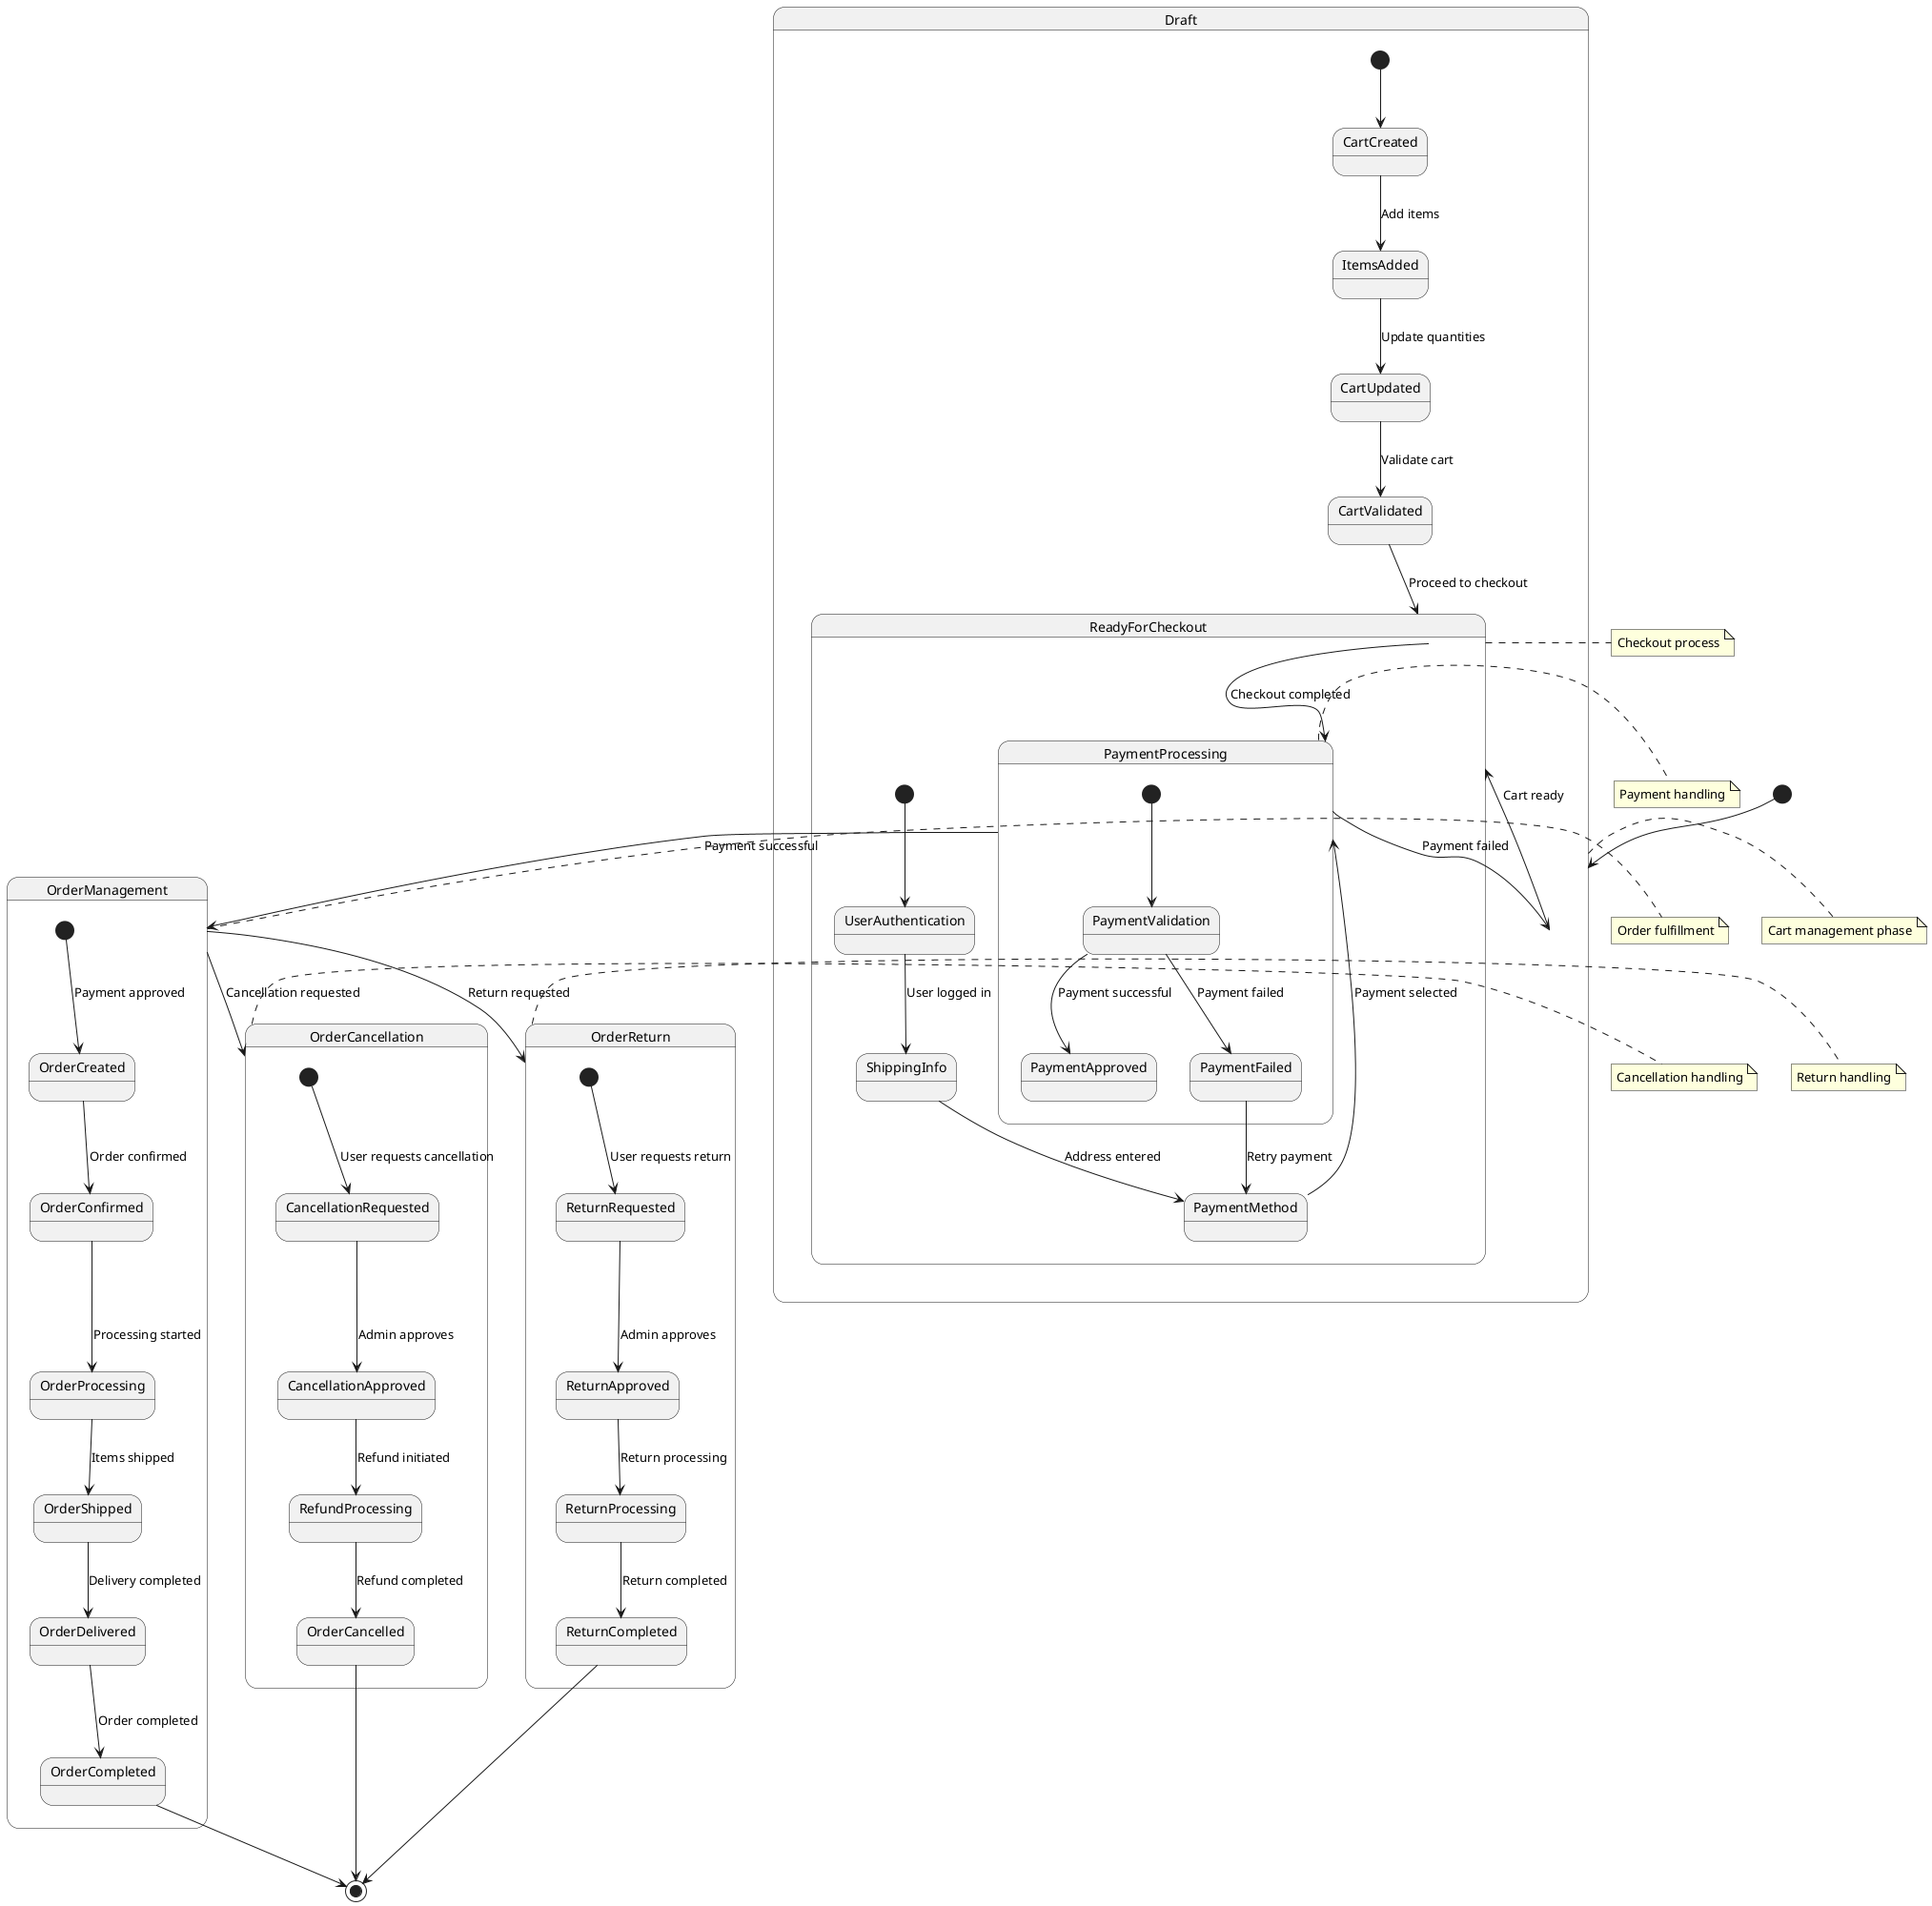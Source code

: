 @startuml Medical_MarketPlace_State_Diagram

[*] --> Draft

state Draft {
    [*] --> CartCreated
    CartCreated --> ItemsAdded : Add items
    ItemsAdded --> CartUpdated : Update quantities
    CartUpdated --> CartValidated : Validate cart
    CartValidated --> ReadyForCheckout : Proceed to checkout
}

state ReadyForCheckout {
    [*] --> UserAuthentication
    UserAuthentication --> ShippingInfo : User logged in
    ShippingInfo --> PaymentMethod : Address entered
    PaymentMethod --> PaymentProcessing : Payment selected
}

state PaymentProcessing {
    [*] --> PaymentValidation
    PaymentValidation --> PaymentApproved : Payment successful
    PaymentValidation --> PaymentFailed : Payment failed
    PaymentFailed --> PaymentMethod : Retry payment
}

state OrderManagement {
    [*] --> OrderCreated : Payment approved
    OrderCreated --> OrderConfirmed : Order confirmed
    OrderConfirmed --> OrderProcessing : Processing started
    OrderProcessing --> OrderShipped : Items shipped
    OrderShipped --> OrderDelivered : Delivery completed
    OrderDelivered --> OrderCompleted : Order completed
}

state OrderCancellation {
    [*] --> CancellationRequested : User requests cancellation
    CancellationRequested --> CancellationApproved : Admin approves
    CancellationApproved --> RefundProcessing : Refund initiated
    RefundProcessing --> OrderCancelled : Refund completed
}

state OrderReturn {
    [*] --> ReturnRequested : User requests return
    ReturnRequested --> ReturnApproved : Admin approves
    ReturnApproved --> ReturnProcessing : Return processing
    ReturnProcessing --> ReturnCompleted : Return completed
}

Draft --> ReadyForCheckout : Cart ready
ReadyForCheckout --> PaymentProcessing : Checkout completed
PaymentProcessing --> OrderManagement : Payment successful
PaymentProcessing --> Draft : Payment failed

OrderManagement --> OrderCancellation : Cancellation requested
OrderManagement --> OrderReturn : Return requested

OrderCancelled --> [*]
OrderCompleted --> [*]
ReturnCompleted --> [*]

note right of Draft : Cart management phase
note right of ReadyForCheckout : Checkout process
note right of PaymentProcessing : Payment handling
note right of OrderManagement : Order fulfillment
note right of OrderCancellation : Cancellation handling
note right of OrderReturn : Return handling

@enduml 
